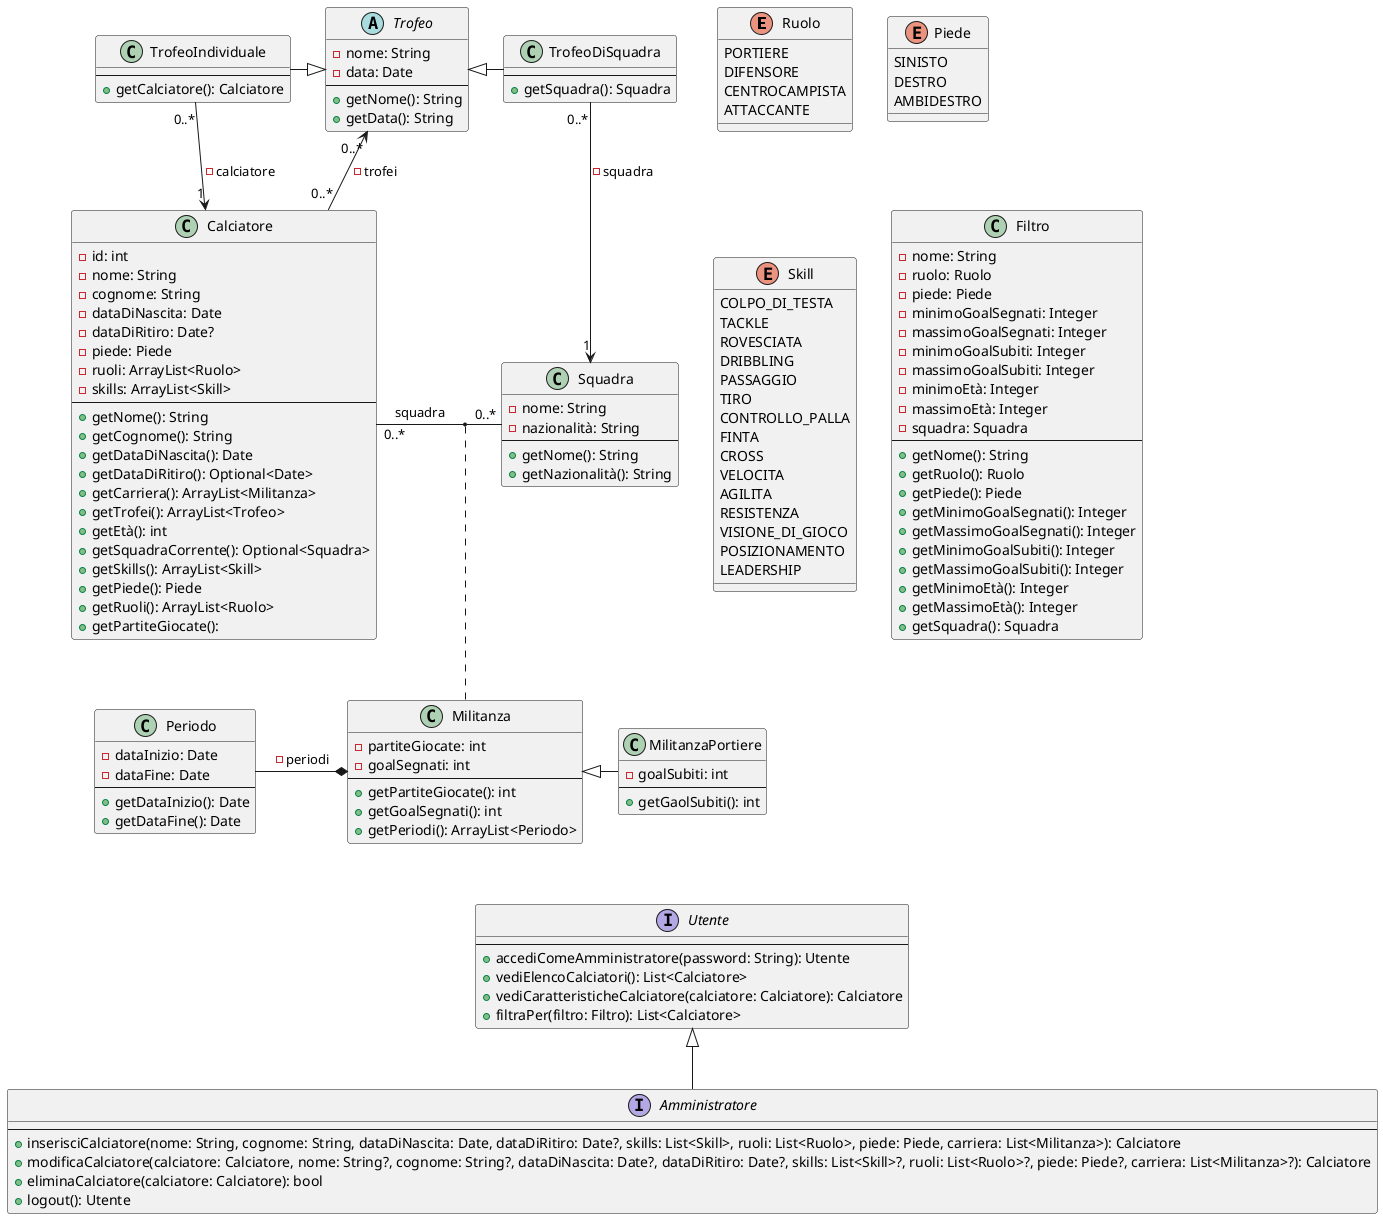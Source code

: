 @startuml

enum Ruolo {
    PORTIERE
    DIFENSORE
    CENTROCAMPISTA
    ATTACCANTE
}

enum Piede {
    SINISTO
    DESTRO
    AMBIDESTRO
}

enum Skill {
    COLPO_DI_TESTA
    TACKLE
    ROVESCIATA
    DRIBBLING
    PASSAGGIO
    TIRO
    CONTROLLO_PALLA
    FINTA
    CROSS
    VELOCITA
    AGILITA
    RESISTENZA
    VISIONE_DI_GIOCO
    POSIZIONAMENTO
    LEADERSHIP
}

class Calciatore {
    - id: int
    - nome: String
    - cognome: String
    - dataDiNascita: Date
    - dataDiRitiro: Date?
    - piede: Piede
    - ruoli: ArrayList<Ruolo>
    - skills: ArrayList<Skill>
    ---
    + getNome(): String
    + getCognome(): String
    + getDataDiNascita(): Date
    + getDataDiRitiro(): Optional<Date>
    + getCarriera(): ArrayList<Militanza>
    + getTrofei(): ArrayList<Trofeo>
    + getEtà(): int
    + getSquadraCorrente(): Optional<Squadra>
    + getSkills(): ArrayList<Skill>
    + getPiede(): Piede
    + getRuoli(): ArrayList<Ruolo>
    + getPartiteGiocate():
}

class Squadra {
    - nome: String
    - nazionalità: String
    ---
    + getNome(): String
    + getNazionalità(): String
}

class Militanza {
    - partiteGiocate: int
    - goalSegnati: int
    ---
    + getPartiteGiocate(): int
    + getGoalSegnati(): int
    + getPeriodi(): ArrayList<Periodo>
}

class MilitanzaPortiere {
    - goalSubiti: int
    ---
    + getGaolSubiti(): int
}

class Periodo {
    - dataInizio: Date
    - dataFine: Date
    ---
    + getDataInizio(): Date
    + getDataFine(): Date
}

abstract class Trofeo {
    - nome: String
    - data: Date
    ---
    + getNome(): String
    + getData(): String
}

class TrofeoIndividuale {
    ---
    + getCalciatore(): Calciatore
}

class TrofeoDiSquadra {
    ---
    + getSquadra(): Squadra
}

interface Utente {
    ---
    + accediComeAmministratore(password: String): Utente
    + vediElencoCalciatori(): List<Calciatore>
    + vediCaratteristicheCalciatore(calciatore: Calciatore): Calciatore
    + filtraPer(filtro: Filtro): List<Calciatore>
}

interface Amministratore {
    ---
    + inserisciCalciatore(nome: String, cognome: String, dataDiNascita: Date, dataDiRitiro: Date?, skills: List<Skill>, ruoli: List<Ruolo>, piede: Piede, carriera: List<Militanza>): Calciatore
    + modificaCalciatore(calciatore: Calciatore, nome: String?, cognome: String?, dataDiNascita: Date?, dataDiRitiro: Date?, skills: List<Skill>?, ruoli: List<Ruolo>?, piede: Piede?, carriera: List<Militanza>?): Calciatore
    + eliminaCalciatore(calciatore: Calciatore): bool
    + logout(): Utente
}

class Filtro {
    - nome: String
    - ruolo: Ruolo
    - piede: Piede
    - minimoGoalSegnati: Integer
    - massimoGoalSegnati: Integer
    - minimoGoalSubiti: Integer
    - massimoGoalSubiti: Integer
    - minimoEtà: Integer
    - massimoEtà: Integer
    - squadra: Squadra
    ---
    + getNome(): String
    + getRuolo(): Ruolo
    + getPiede(): Piede
    + getMinimoGoalSegnati(): Integer
    + getMassimoGoalSegnati(): Integer
    + getMinimoGoalSubiti(): Integer
    + getMassimoGoalSubiti(): Integer
    + getMinimoEtà(): Integer
    + getMassimoEtà(): Integer
    + getSquadra(): Squadra
}

' Generalizzazioni
Militanza <|- MilitanzaPortiere
Trofeo <|-l- TrofeoIndividuale
Trofeo <|-r- TrofeoDiSquadra
Utente <|-d- Amministratore

Calciatore "0..*" -r- "0..*" Squadra: - squadra
(Calciatore, Squadra) .. Militanza
Militanza *-l- Periodo: - periodi
Trofeo "0..*" <-d- "0..*" Calciatore: - trofei
TrofeoDiSquadra "0..*" -d-> "1" Squadra: - squadra
TrofeoIndividuale "0..*" -d-> "1" Calciatore: - calciatore

MilitanzaPortiere -[hidden]- Utente

@enduml